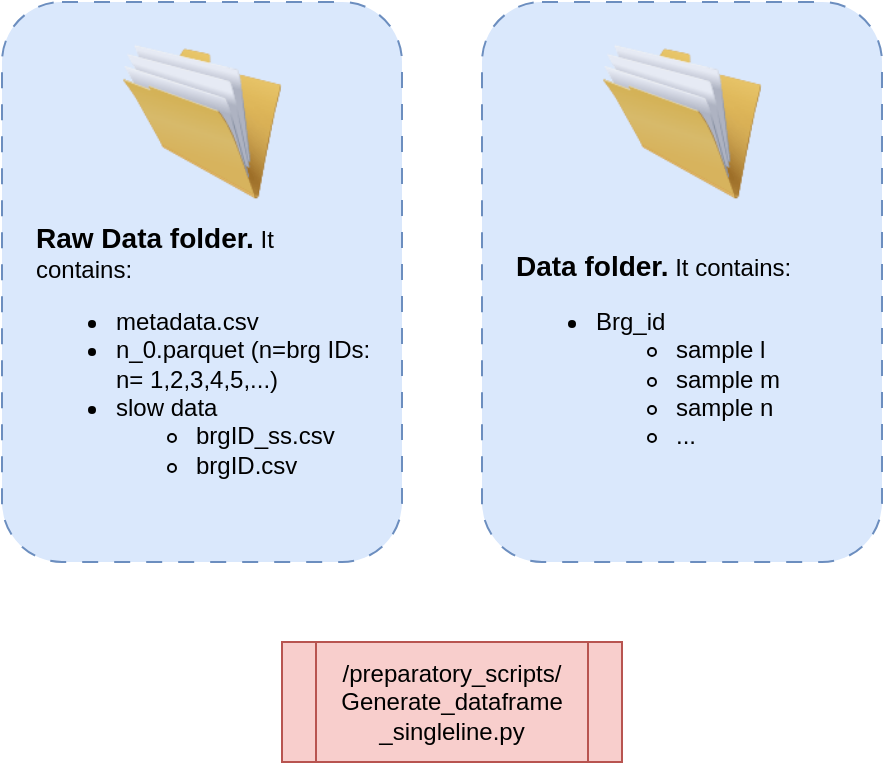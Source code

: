 <mxfile version="27.0.2">
  <diagram name="Pagina-1" id="X-1EZg5lTaZ12vDLtgBy">
    <mxGraphModel dx="582" dy="422" grid="1" gridSize="10" guides="1" tooltips="1" connect="1" arrows="1" fold="1" page="1" pageScale="1" pageWidth="827" pageHeight="1169" math="0" shadow="0">
      <root>
        <mxCell id="0" />
        <mxCell id="1" parent="0" />
        <mxCell id="5ckwl_MyqC8-SWNFlLa--5" value="" style="rounded=1;whiteSpace=wrap;html=1;fillColor=#dae8fc;dashed=1;dashPattern=8 8;strokeColor=#6c8ebf;" vertex="1" parent="1">
          <mxGeometry x="40" y="40" width="200" height="280" as="geometry" />
        </mxCell>
        <mxCell id="5ckwl_MyqC8-SWNFlLa--2" value="" style="image;html=1;image=img/lib/clip_art/general/Full_Folder_128x128.png" vertex="1" parent="1">
          <mxGeometry x="100" y="60" width="80" height="80" as="geometry" />
        </mxCell>
        <mxCell id="5ckwl_MyqC8-SWNFlLa--4" value="&lt;b&gt;&lt;font style=&quot;font-size: 14px;&quot;&gt;Raw Data folder.&lt;/font&gt;&lt;/b&gt; It contains:&lt;div&gt;&lt;ul&gt;&lt;li&gt;metadata.csv&lt;/li&gt;&lt;li&gt;n_0.parquet (n=brg IDs: n= 1,2,3,4,5,...)&lt;/li&gt;&lt;li&gt;slow data&lt;/li&gt;&lt;ul&gt;&lt;li&gt;brgID_ss.csv&lt;br&gt;&lt;/li&gt;&lt;li&gt;brgID.csv&lt;/li&gt;&lt;/ul&gt;&lt;/ul&gt;&lt;/div&gt;" style="text;html=1;align=left;verticalAlign=middle;whiteSpace=wrap;rounded=0;" vertex="1" parent="1">
          <mxGeometry x="55" y="140" width="170" height="160" as="geometry" />
        </mxCell>
        <mxCell id="5ckwl_MyqC8-SWNFlLa--6" value="/preparatory_scripts/&lt;div&gt;Generate_dataframe&lt;/div&gt;&lt;div&gt;_singleline.py&lt;/div&gt;" style="shape=process;html=1;backgroundOutline=1;fillColor=#f8cecc;strokeColor=#b85450;whiteSpace=wrap;" vertex="1" parent="1">
          <mxGeometry x="180" y="360" width="170" height="60" as="geometry" />
        </mxCell>
        <mxCell id="5ckwl_MyqC8-SWNFlLa--7" value="" style="rounded=1;whiteSpace=wrap;html=1;fillColor=#dae8fc;dashed=1;dashPattern=8 8;strokeColor=#6c8ebf;" vertex="1" parent="1">
          <mxGeometry x="280" y="40" width="200" height="280" as="geometry" />
        </mxCell>
        <mxCell id="5ckwl_MyqC8-SWNFlLa--8" value="" style="image;html=1;image=img/lib/clip_art/general/Full_Folder_128x128.png" vertex="1" parent="1">
          <mxGeometry x="340" y="60" width="80" height="80" as="geometry" />
        </mxCell>
        <mxCell id="5ckwl_MyqC8-SWNFlLa--9" value="&lt;b&gt;&lt;font style=&quot;font-size: 14px;&quot;&gt;Data folder.&lt;/font&gt;&lt;/b&gt; It contains:&lt;div&gt;&lt;ul&gt;&lt;li&gt;Brg_id&lt;/li&gt;&lt;ul&gt;&lt;li&gt;sample l&lt;/li&gt;&lt;li&gt;sample m&lt;/li&gt;&lt;li&gt;sample n&lt;/li&gt;&lt;li&gt;...&lt;/li&gt;&lt;/ul&gt;&lt;/ul&gt;&lt;/div&gt;" style="text;html=1;align=left;verticalAlign=middle;whiteSpace=wrap;rounded=0;" vertex="1" parent="1">
          <mxGeometry x="295" y="140" width="170" height="160" as="geometry" />
        </mxCell>
      </root>
    </mxGraphModel>
  </diagram>
</mxfile>

